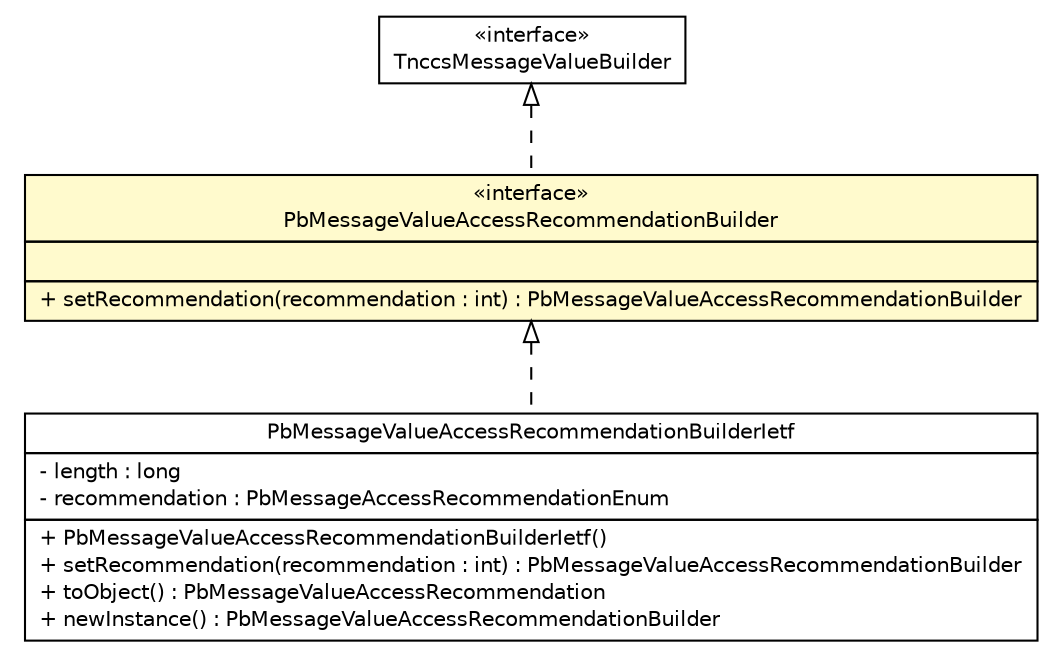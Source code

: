 #!/usr/local/bin/dot
#
# Class diagram 
# Generated by UMLGraph version R5_6 (http://www.umlgraph.org/)
#

digraph G {
	edge [fontname="Helvetica",fontsize=10,labelfontname="Helvetica",labelfontsize=10];
	node [fontname="Helvetica",fontsize=10,shape=plaintext];
	nodesep=0.25;
	ranksep=0.5;
	// de.hsbremen.tc.tnc.message.tnccs.message.TnccsMessageValueBuilder
	c114420 [label=<<table title="de.hsbremen.tc.tnc.message.tnccs.message.TnccsMessageValueBuilder" border="0" cellborder="1" cellspacing="0" cellpadding="2" port="p" href="../../../../../de/hsbremen/tc/tnc/message/tnccs/message/TnccsMessageValueBuilder.html">
		<tr><td><table border="0" cellspacing="0" cellpadding="1">
<tr><td align="center" balign="center"> &#171;interface&#187; </td></tr>
<tr><td align="center" balign="center"> TnccsMessageValueBuilder </td></tr>
		</table></td></tr>
		</table>>, URL="../../../../../de/hsbremen/tc/tnc/message/tnccs/message/TnccsMessageValueBuilder.html", fontname="Helvetica", fontcolor="black", fontsize=10.0];
	// org.ietf.nea.pb.message.PbMessageValueAccessRecommendationBuilder
	c114722 [label=<<table title="org.ietf.nea.pb.message.PbMessageValueAccessRecommendationBuilder" border="0" cellborder="1" cellspacing="0" cellpadding="2" port="p" bgcolor="lemonChiffon" href="./PbMessageValueAccessRecommendationBuilder.html">
		<tr><td><table border="0" cellspacing="0" cellpadding="1">
<tr><td align="center" balign="center"> &#171;interface&#187; </td></tr>
<tr><td align="center" balign="center"> PbMessageValueAccessRecommendationBuilder </td></tr>
		</table></td></tr>
		<tr><td><table border="0" cellspacing="0" cellpadding="1">
<tr><td align="left" balign="left">  </td></tr>
		</table></td></tr>
		<tr><td><table border="0" cellspacing="0" cellpadding="1">
<tr><td align="left" balign="left"> + setRecommendation(recommendation : int) : PbMessageValueAccessRecommendationBuilder </td></tr>
		</table></td></tr>
		</table>>, URL="./PbMessageValueAccessRecommendationBuilder.html", fontname="Helvetica", fontcolor="black", fontsize=10.0];
	// org.ietf.nea.pb.message.PbMessageValueAccessRecommendationBuilderIetf
	c114730 [label=<<table title="org.ietf.nea.pb.message.PbMessageValueAccessRecommendationBuilderIetf" border="0" cellborder="1" cellspacing="0" cellpadding="2" port="p" href="./PbMessageValueAccessRecommendationBuilderIetf.html">
		<tr><td><table border="0" cellspacing="0" cellpadding="1">
<tr><td align="center" balign="center"> PbMessageValueAccessRecommendationBuilderIetf </td></tr>
		</table></td></tr>
		<tr><td><table border="0" cellspacing="0" cellpadding="1">
<tr><td align="left" balign="left"> - length : long </td></tr>
<tr><td align="left" balign="left"> - recommendation : PbMessageAccessRecommendationEnum </td></tr>
		</table></td></tr>
		<tr><td><table border="0" cellspacing="0" cellpadding="1">
<tr><td align="left" balign="left"> + PbMessageValueAccessRecommendationBuilderIetf() </td></tr>
<tr><td align="left" balign="left"> + setRecommendation(recommendation : int) : PbMessageValueAccessRecommendationBuilder </td></tr>
<tr><td align="left" balign="left"> + toObject() : PbMessageValueAccessRecommendation </td></tr>
<tr><td align="left" balign="left"> + newInstance() : PbMessageValueAccessRecommendationBuilder </td></tr>
		</table></td></tr>
		</table>>, URL="./PbMessageValueAccessRecommendationBuilderIetf.html", fontname="Helvetica", fontcolor="black", fontsize=10.0];
	//org.ietf.nea.pb.message.PbMessageValueAccessRecommendationBuilder implements de.hsbremen.tc.tnc.message.tnccs.message.TnccsMessageValueBuilder
	c114420:p -> c114722:p [dir=back,arrowtail=empty,style=dashed];
	//org.ietf.nea.pb.message.PbMessageValueAccessRecommendationBuilderIetf implements org.ietf.nea.pb.message.PbMessageValueAccessRecommendationBuilder
	c114722:p -> c114730:p [dir=back,arrowtail=empty,style=dashed];
}

